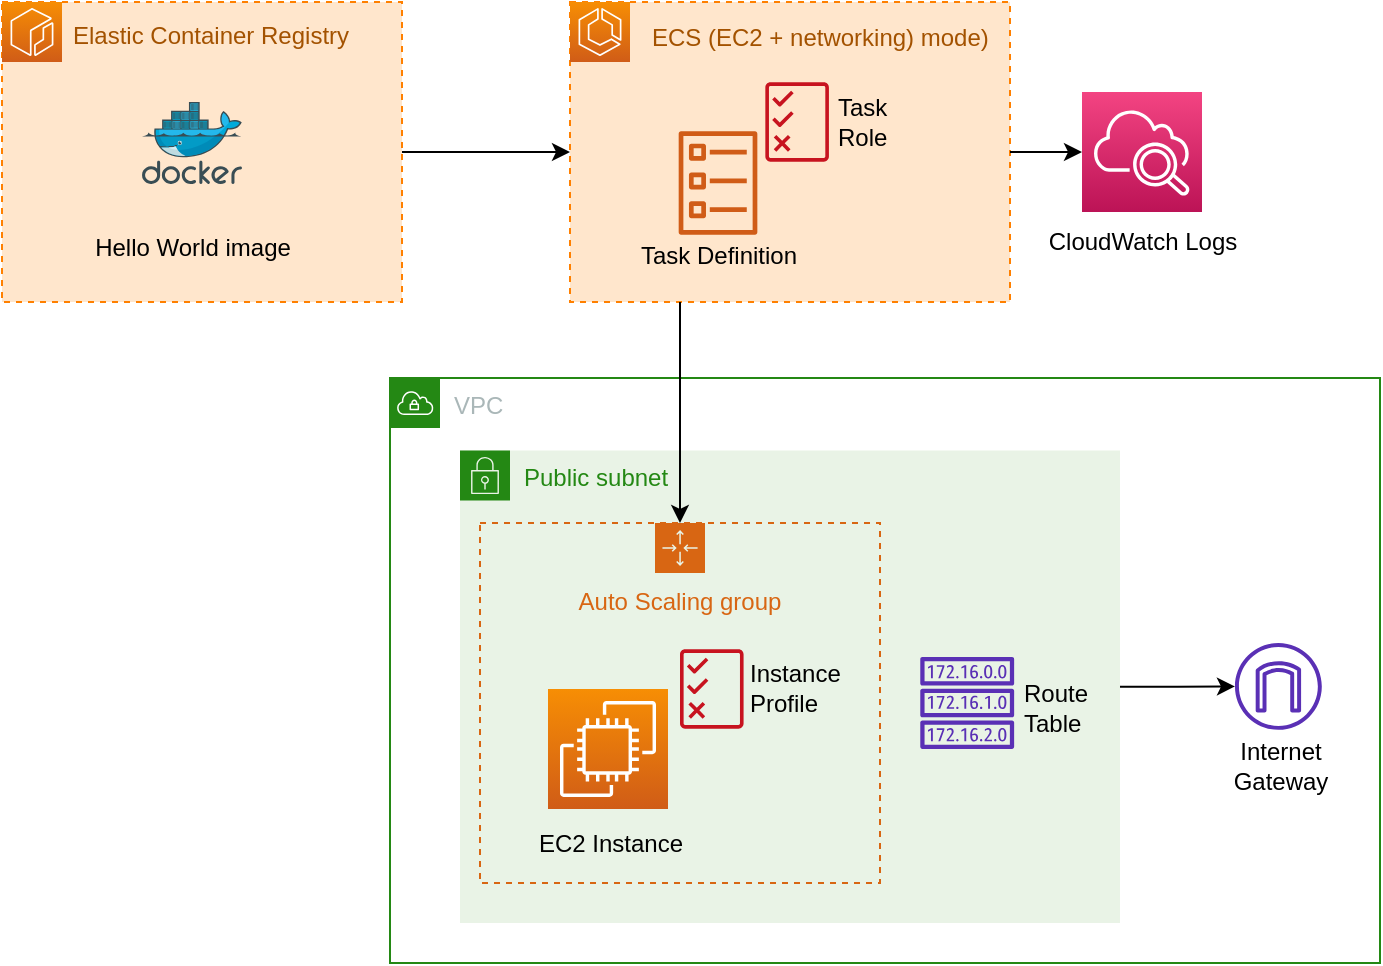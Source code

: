 <mxfile version="14.1.8" type="device"><diagram id="VrJSyCtyyk0UYBWMlAai" name="Page-1"><mxGraphModel dx="1086" dy="1906" grid="1" gridSize="10" guides="1" tooltips="1" connect="1" arrows="1" fold="1" page="1" pageScale="1" pageWidth="850" pageHeight="1100" background="none" math="0" shadow="0"><root><mxCell id="0"/><mxCell id="1" parent="0"/><mxCell id="NlKCs_8bWHIFVsABnSRH-4" value="" style="group" parent="1" vertex="1" connectable="0"><mxGeometry x="57" y="-38" width="310" height="150" as="geometry"/></mxCell><mxCell id="CpfxMeXxCXW5DumJ89Vl-29" value="" style="fillColor=#ffe6cc;dashed=1;verticalAlign=top;fontStyle=0;align=center;strokeColor=#FF8000;" parent="NlKCs_8bWHIFVsABnSRH-4" vertex="1"><mxGeometry width="200" height="150" as="geometry"/></mxCell><mxCell id="CpfxMeXxCXW5DumJ89Vl-22" value="&lt;font color=&quot;#a35200&quot;&gt;Elastic Container Registry&lt;/font&gt;" style="text;html=1;resizable=0;autosize=1;align=center;verticalAlign=middle;points=[];fillColor=none;strokeColor=none;rounded=0;" parent="NlKCs_8bWHIFVsABnSRH-4" vertex="1"><mxGeometry x="29" y="6.5" width="150" height="20" as="geometry"/></mxCell><mxCell id="NlKCs_8bWHIFVsABnSRH-2" value="" style="outlineConnect=0;fontColor=#232F3E;gradientColor=#F78E04;gradientDirection=north;fillColor=#D05C17;strokeColor=#ffffff;dashed=0;verticalLabelPosition=bottom;verticalAlign=top;align=center;html=1;fontSize=12;fontStyle=0;aspect=fixed;shape=mxgraph.aws4.resourceIcon;resIcon=mxgraph.aws4.ecr;" parent="NlKCs_8bWHIFVsABnSRH-4" vertex="1"><mxGeometry width="30" height="30" as="geometry"/></mxCell><mxCell id="NlKCs_8bWHIFVsABnSRH-14" value="" style="group" parent="NlKCs_8bWHIFVsABnSRH-4" vertex="1" connectable="0"><mxGeometry x="40" y="50" width="110" height="87.5" as="geometry"/></mxCell><mxCell id="NlKCs_8bWHIFVsABnSRH-5" value="" style="aspect=fixed;html=1;points=[];align=center;image;fontSize=12;image=img/lib/mscae/Docker.svg;strokeColor=#FF8000;" parent="NlKCs_8bWHIFVsABnSRH-14" vertex="1"><mxGeometry x="30" width="50" height="41" as="geometry"/></mxCell><mxCell id="NlKCs_8bWHIFVsABnSRH-13" value="Hello World image" style="text;html=1;resizable=0;autosize=1;align=center;verticalAlign=middle;points=[];fillColor=none;strokeColor=none;rounded=0;" parent="NlKCs_8bWHIFVsABnSRH-14" vertex="1"><mxGeometry y="62.5" width="110" height="20" as="geometry"/></mxCell><mxCell id="CpfxMeXxCXW5DumJ89Vl-17" value="" style="group" parent="1" vertex="1" connectable="0"><mxGeometry x="572" y="7" width="110" height="85" as="geometry"/></mxCell><mxCell id="CpfxMeXxCXW5DumJ89Vl-1" value="" style="outlineConnect=0;fontColor=#232F3E;gradientColor=#F34482;gradientDirection=north;fillColor=#BC1356;strokeColor=#ffffff;dashed=0;verticalLabelPosition=bottom;verticalAlign=top;align=center;html=1;fontSize=12;fontStyle=0;aspect=fixed;shape=mxgraph.aws4.resourceIcon;resIcon=mxgraph.aws4.cloudwatch_2;" parent="CpfxMeXxCXW5DumJ89Vl-17" vertex="1"><mxGeometry x="25" width="60" height="60" as="geometry"/></mxCell><mxCell id="CpfxMeXxCXW5DumJ89Vl-16" value="CloudWatch Logs" style="text;html=1;resizable=0;autosize=1;align=center;verticalAlign=middle;points=[];fillColor=none;strokeColor=none;rounded=0;" parent="CpfxMeXxCXW5DumJ89Vl-17" vertex="1"><mxGeometry y="65" width="110" height="20" as="geometry"/></mxCell><mxCell id="NlKCs_8bWHIFVsABnSRH-25" value="" style="group" parent="1" vertex="1" connectable="0"><mxGeometry x="341" y="-38" width="220" height="150" as="geometry"/></mxCell><mxCell id="NlKCs_8bWHIFVsABnSRH-17" value="" style="fillColor=#ffe6cc;dashed=1;verticalAlign=top;fontStyle=0;align=center;strokeColor=#FF8000;" parent="NlKCs_8bWHIFVsABnSRH-25" vertex="1"><mxGeometry width="220" height="150" as="geometry"/></mxCell><mxCell id="NlKCs_8bWHIFVsABnSRH-18" value="&lt;font color=&quot;#a35200&quot;&gt;ECS (EC2 + networking) mode)&lt;/font&gt;" style="text;html=1;resizable=0;autosize=1;align=left;verticalAlign=middle;points=[];fillColor=none;strokeColor=none;rounded=0;" parent="NlKCs_8bWHIFVsABnSRH-25" vertex="1"><mxGeometry x="39" y="7.5" width="180" height="20" as="geometry"/></mxCell><mxCell id="NlKCs_8bWHIFVsABnSRH-24" value="" style="outlineConnect=0;fontColor=#232F3E;gradientColor=#F78E04;gradientDirection=north;fillColor=#D05C17;strokeColor=#ffffff;dashed=0;verticalLabelPosition=bottom;verticalAlign=top;align=center;html=1;fontSize=12;fontStyle=0;aspect=fixed;shape=mxgraph.aws4.resourceIcon;resIcon=mxgraph.aws4.ecs;" parent="NlKCs_8bWHIFVsABnSRH-25" vertex="1"><mxGeometry width="30" height="30" as="geometry"/></mxCell><mxCell id="NlKCs_8bWHIFVsABnSRH-12" value="" style="group" parent="NlKCs_8bWHIFVsABnSRH-25" vertex="1" connectable="0"><mxGeometry x="29" y="40" width="140.46" height="96.5" as="geometry"/></mxCell><mxCell id="NlKCs_8bWHIFVsABnSRH-10" value="" style="group" parent="NlKCs_8bWHIFVsABnSRH-12" vertex="1" connectable="0"><mxGeometry x="68.67" width="71.79" height="40" as="geometry"/></mxCell><mxCell id="NlKCs_8bWHIFVsABnSRH-7" value="Task&lt;br&gt;Role" style="text;html=1;resizable=0;autosize=1;align=left;verticalAlign=middle;points=[];fillColor=none;strokeColor=none;rounded=0;" parent="NlKCs_8bWHIFVsABnSRH-10" vertex="1"><mxGeometry x="34.79" y="5" width="40" height="30" as="geometry"/></mxCell><mxCell id="NlKCs_8bWHIFVsABnSRH-8" value="" style="outlineConnect=0;fontColor=#232F3E;gradientColor=none;fillColor=#C7131F;strokeColor=none;dashed=0;verticalLabelPosition=bottom;verticalAlign=top;align=center;html=1;fontSize=12;fontStyle=0;aspect=fixed;pointerEvents=1;shape=mxgraph.aws4.permissions;" parent="NlKCs_8bWHIFVsABnSRH-10" vertex="1"><mxGeometry width="31.79" height="40" as="geometry"/></mxCell><mxCell id="NlKCs_8bWHIFVsABnSRH-11" value="" style="group" parent="NlKCs_8bWHIFVsABnSRH-12" vertex="1" connectable="0"><mxGeometry y="24.5" width="90" height="72" as="geometry"/></mxCell><mxCell id="NlKCs_8bWHIFVsABnSRH-6" value="" style="outlineConnect=0;fontColor=#232F3E;gradientColor=none;fillColor=#D05C17;strokeColor=none;dashed=0;verticalLabelPosition=bottom;verticalAlign=top;align=center;html=1;fontSize=12;fontStyle=0;aspect=fixed;pointerEvents=1;shape=mxgraph.aws4.ecs_task;" parent="NlKCs_8bWHIFVsABnSRH-11" vertex="1"><mxGeometry x="25.34" width="39.33" height="52" as="geometry"/></mxCell><mxCell id="NlKCs_8bWHIFVsABnSRH-9" value="Task Definition" style="text;html=1;resizable=0;autosize=1;align=center;verticalAlign=middle;points=[];fillColor=none;strokeColor=none;rounded=0;" parent="NlKCs_8bWHIFVsABnSRH-11" vertex="1"><mxGeometry y="52" width="90" height="20" as="geometry"/></mxCell><mxCell id="NlKCs_8bWHIFVsABnSRH-26" style="edgeStyle=orthogonalEdgeStyle;rounded=0;orthogonalLoop=1;jettySize=auto;html=1;exitX=1;exitY=0.5;exitDx=0;exitDy=0;entryX=0;entryY=0.5;entryDx=0;entryDy=0;fontColor=#9C4744;" parent="1" source="CpfxMeXxCXW5DumJ89Vl-29" target="NlKCs_8bWHIFVsABnSRH-17" edge="1"><mxGeometry relative="1" as="geometry"/></mxCell><mxCell id="NlKCs_8bWHIFVsABnSRH-28" style="edgeStyle=orthogonalEdgeStyle;rounded=0;orthogonalLoop=1;jettySize=auto;html=1;fontColor=#9C4744;" parent="1" source="NlKCs_8bWHIFVsABnSRH-17" target="CpfxMeXxCXW5DumJ89Vl-1" edge="1"><mxGeometry relative="1" as="geometry"/></mxCell><mxCell id="dfEVepPC6GTdeo3XNNeU-8" value="VPC" style="points=[[0,0],[0.25,0],[0.5,0],[0.75,0],[1,0],[1,0.25],[1,0.5],[1,0.75],[1,1],[0.75,1],[0.5,1],[0.25,1],[0,1],[0,0.75],[0,0.5],[0,0.25]];outlineConnect=0;gradientColor=none;html=1;whiteSpace=wrap;fontSize=12;fontStyle=0;shape=mxgraph.aws4.group;grIcon=mxgraph.aws4.group_vpc;strokeColor=#248814;fillColor=none;verticalAlign=top;align=left;spacingLeft=30;fontColor=#AAB7B8;dashed=0;" vertex="1" parent="1"><mxGeometry x="251" y="150" width="495" height="292.5" as="geometry"/></mxCell><mxCell id="dfEVepPC6GTdeo3XNNeU-9" value="Public subnet" style="points=[[0,0],[0.25,0],[0.5,0],[0.75,0],[1,0],[1,0.25],[1,0.5],[1,0.75],[1,1],[0.75,1],[0.5,1],[0.25,1],[0,1],[0,0.75],[0,0.5],[0,0.25]];outlineConnect=0;gradientColor=none;html=1;whiteSpace=wrap;fontSize=12;fontStyle=0;shape=mxgraph.aws4.group;grIcon=mxgraph.aws4.group_security_group;grStroke=0;strokeColor=#248814;fillColor=#E9F3E6;verticalAlign=top;align=left;spacingLeft=30;fontColor=#248814;dashed=0;" vertex="1" parent="1"><mxGeometry x="286" y="186.25" width="330" height="236.25" as="geometry"/></mxCell><mxCell id="dfEVepPC6GTdeo3XNNeU-10" style="edgeStyle=orthogonalEdgeStyle;rounded=0;orthogonalLoop=1;jettySize=auto;html=1;exitX=1;exitY=0.5;exitDx=0;exitDy=0;" edge="1" parent="1" source="dfEVepPC6GTdeo3XNNeU-9" target="dfEVepPC6GTdeo3XNNeU-15"><mxGeometry relative="1" as="geometry"/></mxCell><mxCell id="dfEVepPC6GTdeo3XNNeU-11" value="" style="group" vertex="1" connectable="0" parent="1"><mxGeometry x="516" y="289.5" width="100" height="46" as="geometry"/></mxCell><mxCell id="dfEVepPC6GTdeo3XNNeU-12" value="" style="outlineConnect=0;fontColor=#232F3E;gradientColor=none;fillColor=#5A30B5;strokeColor=none;dashed=0;verticalLabelPosition=bottom;verticalAlign=top;align=center;html=1;fontSize=12;fontStyle=0;aspect=fixed;pointerEvents=1;shape=mxgraph.aws4.route_table;" vertex="1" parent="dfEVepPC6GTdeo3XNNeU-11"><mxGeometry width="47.21" height="46" as="geometry"/></mxCell><mxCell id="dfEVepPC6GTdeo3XNNeU-13" value="Route &lt;br&gt;Table" style="text;html=1;resizable=0;autosize=1;align=left;verticalAlign=middle;points=[];fillColor=none;strokeColor=none;rounded=0;" vertex="1" parent="dfEVepPC6GTdeo3XNNeU-11"><mxGeometry x="50" y="10.5" width="50" height="30" as="geometry"/></mxCell><mxCell id="dfEVepPC6GTdeo3XNNeU-14" value="" style="group" vertex="1" connectable="0" parent="1"><mxGeometry x="666" y="282.5" width="60" height="76.421" as="geometry"/></mxCell><mxCell id="dfEVepPC6GTdeo3XNNeU-15" value="" style="outlineConnect=0;fontColor=#232F3E;fillColor=#5A30B5;strokeColor=none;dashed=0;verticalLabelPosition=bottom;verticalAlign=top;align=center;html=1;fontSize=12;fontStyle=0;aspect=fixed;pointerEvents=1;shape=mxgraph.aws4.internet_gateway;sketch=0;" vertex="1" parent="dfEVepPC6GTdeo3XNNeU-14"><mxGeometry x="7.486" width="43.421" height="43.421" as="geometry"/></mxCell><mxCell id="dfEVepPC6GTdeo3XNNeU-16" value="Internet&lt;br&gt;Gateway" style="text;html=1;resizable=0;autosize=1;align=center;verticalAlign=middle;points=[];fillColor=none;strokeColor=none;rounded=0;" vertex="1" parent="dfEVepPC6GTdeo3XNNeU-14"><mxGeometry y="46.421" width="60" height="30" as="geometry"/></mxCell><mxCell id="dfEVepPC6GTdeo3XNNeU-17" value="Auto Scaling group" style="points=[[0,0],[0.25,0],[0.5,0],[0.75,0],[1,0],[1,0.25],[1,0.5],[1,0.75],[1,1],[0.75,1],[0.5,1],[0.25,1],[0,1],[0,0.75],[0,0.5],[0,0.25]];outlineConnect=0;gradientColor=none;html=1;whiteSpace=wrap;fontSize=12;fontStyle=0;shape=mxgraph.aws4.groupCenter;grIcon=mxgraph.aws4.group_auto_scaling_group;grStroke=1;strokeColor=#D86613;fillColor=none;verticalAlign=top;align=center;fontColor=#D86613;dashed=1;spacingTop=25;" vertex="1" parent="1"><mxGeometry x="296" y="222.5" width="200" height="180" as="geometry"/></mxCell><mxCell id="dfEVepPC6GTdeo3XNNeU-18" value="" style="group" vertex="1" connectable="0" parent="1"><mxGeometry x="316" y="285.5" width="172.79" height="107" as="geometry"/></mxCell><mxCell id="dfEVepPC6GTdeo3XNNeU-19" value="" style="group" vertex="1" connectable="0" parent="dfEVepPC6GTdeo3XNNeU-18"><mxGeometry y="20" width="90" height="87" as="geometry"/></mxCell><mxCell id="dfEVepPC6GTdeo3XNNeU-20" value="" style="outlineConnect=0;fontColor=#232F3E;gradientColor=#F78E04;gradientDirection=north;fillColor=#D05C17;strokeColor=#ffffff;dashed=0;verticalLabelPosition=bottom;verticalAlign=top;align=center;html=1;fontSize=12;fontStyle=0;aspect=fixed;shape=mxgraph.aws4.resourceIcon;resIcon=mxgraph.aws4.ec2;" vertex="1" parent="dfEVepPC6GTdeo3XNNeU-19"><mxGeometry x="14" width="60" height="60" as="geometry"/></mxCell><mxCell id="dfEVepPC6GTdeo3XNNeU-21" value="&lt;div&gt;&lt;span&gt;EC2 Instance&lt;/span&gt;&lt;/div&gt;" style="text;html=1;resizable=0;autosize=1;align=center;verticalAlign=middle;points=[];fillColor=none;strokeColor=none;rounded=0;" vertex="1" parent="dfEVepPC6GTdeo3XNNeU-19"><mxGeometry y="67" width="90" height="20" as="geometry"/></mxCell><mxCell id="dfEVepPC6GTdeo3XNNeU-22" value="" style="group" vertex="1" connectable="0" parent="dfEVepPC6GTdeo3XNNeU-18"><mxGeometry x="80" width="92.79" height="40" as="geometry"/></mxCell><mxCell id="dfEVepPC6GTdeo3XNNeU-23" value="" style="outlineConnect=0;fontColor=#232F3E;gradientColor=none;fillColor=#C7131F;strokeColor=none;dashed=0;verticalLabelPosition=bottom;verticalAlign=top;align=center;html=1;fontSize=12;fontStyle=0;aspect=fixed;pointerEvents=1;shape=mxgraph.aws4.permissions;" vertex="1" parent="dfEVepPC6GTdeo3XNNeU-22"><mxGeometry width="31.79" height="40" as="geometry"/></mxCell><mxCell id="dfEVepPC6GTdeo3XNNeU-24" value="Instance&lt;br&gt;&lt;div&gt;&lt;span&gt;Profile&lt;/span&gt;&lt;/div&gt;" style="text;html=1;resizable=0;autosize=1;align=left;verticalAlign=middle;points=[];fillColor=none;strokeColor=none;rounded=0;" vertex="1" parent="dfEVepPC6GTdeo3XNNeU-22"><mxGeometry x="32.79" y="4" width="60" height="30" as="geometry"/></mxCell><mxCell id="dfEVepPC6GTdeo3XNNeU-31" style="edgeStyle=orthogonalEdgeStyle;rounded=0;orthogonalLoop=1;jettySize=auto;html=1;exitX=0.25;exitY=1;exitDx=0;exitDy=0;entryX=0.5;entryY=0;entryDx=0;entryDy=0;" edge="1" parent="1" source="NlKCs_8bWHIFVsABnSRH-17" target="dfEVepPC6GTdeo3XNNeU-17"><mxGeometry relative="1" as="geometry"/></mxCell></root></mxGraphModel></diagram></mxfile>
